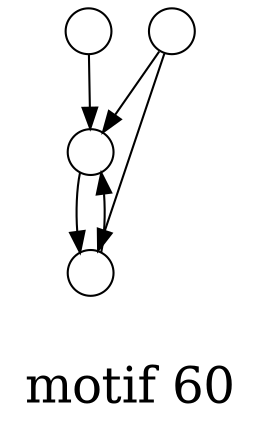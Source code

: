 /*****
motif 60
*****/

digraph G {
  graph [splines=false overlap=false]
  node  [shape=ellipse, width=0.3, height=0.3, label=""]
  0 ;
  1 ;
  2 ;
  3 ;
  0 -> 1;
  0 -> 2;
  1 -> 2;
  2 -> 1;
  3 -> 1;
  label = "\nmotif 60\n";  fontsize=24;
}

